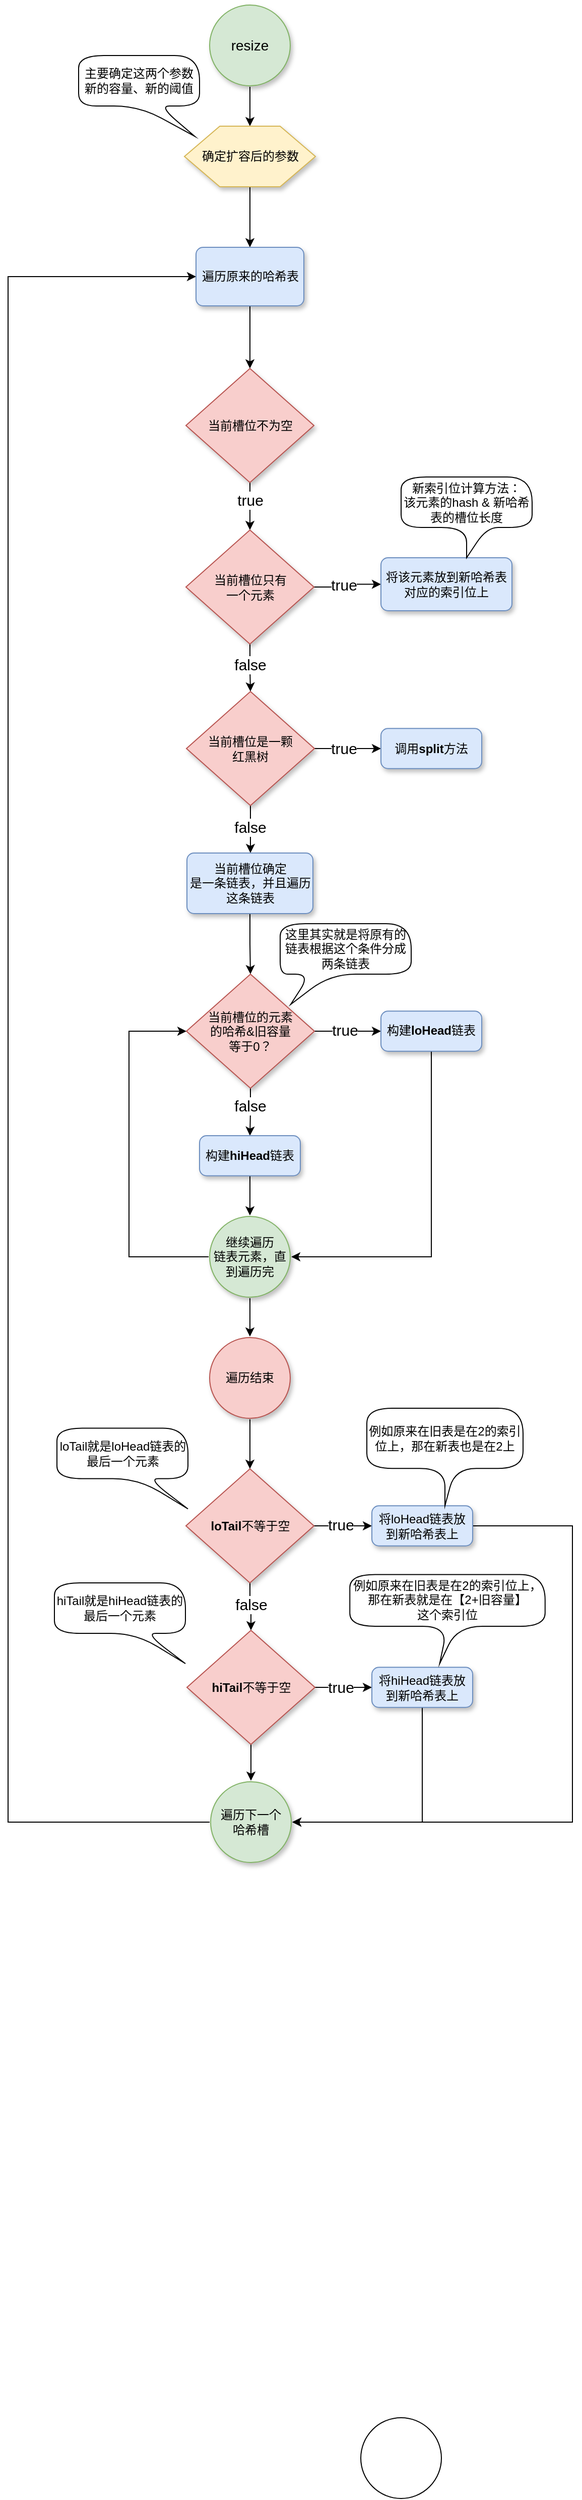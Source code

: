 <mxfile version="18.2.0" type="github">
  <diagram id="PuM2QEDBa-cXQWB-A6vJ" name="第 1 页">
    <mxGraphModel dx="1422" dy="762" grid="1" gridSize="10" guides="1" tooltips="1" connect="1" arrows="1" fold="1" page="0" pageScale="1" pageWidth="827" pageHeight="1169" math="0" shadow="0">
      <root>
        <mxCell id="0" />
        <mxCell id="1" parent="0" />
        <mxCell id="a2cnZ2QDwMQIBshHrTLa-3" value="" style="edgeStyle=orthogonalEdgeStyle;rounded=0;orthogonalLoop=1;jettySize=auto;html=1;" edge="1" parent="1" source="a2cnZ2QDwMQIBshHrTLa-1" target="a2cnZ2QDwMQIBshHrTLa-2">
          <mxGeometry relative="1" as="geometry" />
        </mxCell>
        <mxCell id="a2cnZ2QDwMQIBshHrTLa-1" value="resize" style="strokeWidth=1;html=1;shape=mxgraph.flowchart.start_2;whiteSpace=wrap;labelBorderColor=none;strokeColor=#82b366;perimeterSpacing=1;fillColor=#d5e8d4;shadow=1;fontSize=14;" vertex="1" parent="1">
          <mxGeometry x="400" y="40" width="80" height="80" as="geometry" />
        </mxCell>
        <mxCell id="a2cnZ2QDwMQIBshHrTLa-6" value="" style="edgeStyle=orthogonalEdgeStyle;rounded=0;orthogonalLoop=1;jettySize=auto;html=1;" edge="1" parent="1" source="a2cnZ2QDwMQIBshHrTLa-2" target="a2cnZ2QDwMQIBshHrTLa-5">
          <mxGeometry relative="1" as="geometry" />
        </mxCell>
        <mxCell id="a2cnZ2QDwMQIBshHrTLa-2" value="确定扩容后的参数" style="verticalLabelPosition=middle;verticalAlign=middle;html=1;shape=hexagon;perimeter=hexagonPerimeter2;arcSize=6;size=0.27;shadow=1;labelBorderColor=none;fontSize=12;strokeColor=#d6b656;strokeWidth=1;labelPosition=center;align=center;fillColor=#fff2cc;" vertex="1" parent="1">
          <mxGeometry x="375" y="160" width="130" height="60" as="geometry" />
        </mxCell>
        <mxCell id="a2cnZ2QDwMQIBshHrTLa-4" value="主要确定这两个参数新的容量、新的阈值" style="shape=callout;whiteSpace=wrap;html=1;perimeter=calloutPerimeter;rounded=1;arcSize=50;position2=0.96;" vertex="1" parent="1">
          <mxGeometry x="270" y="90" width="120" height="80" as="geometry" />
        </mxCell>
        <mxCell id="a2cnZ2QDwMQIBshHrTLa-8" value="" style="edgeStyle=orthogonalEdgeStyle;rounded=0;orthogonalLoop=1;jettySize=auto;html=1;" edge="1" parent="1" source="a2cnZ2QDwMQIBshHrTLa-5" target="a2cnZ2QDwMQIBshHrTLa-7">
          <mxGeometry relative="1" as="geometry" />
        </mxCell>
        <mxCell id="a2cnZ2QDwMQIBshHrTLa-5" value="遍历原来的哈希表" style="rounded=1;whiteSpace=wrap;html=1;absoluteArcSize=1;arcSize=14;strokeWidth=1;fillColor=#dae8fc;strokeColor=#6c8ebf;shadow=1;" vertex="1" parent="1">
          <mxGeometry x="386.5" y="280" width="107" height="58" as="geometry" />
        </mxCell>
        <mxCell id="a2cnZ2QDwMQIBshHrTLa-10" value="" style="edgeStyle=orthogonalEdgeStyle;rounded=0;orthogonalLoop=1;jettySize=auto;html=1;" edge="1" parent="1" source="a2cnZ2QDwMQIBshHrTLa-7" target="a2cnZ2QDwMQIBshHrTLa-9">
          <mxGeometry relative="1" as="geometry" />
        </mxCell>
        <mxCell id="a2cnZ2QDwMQIBshHrTLa-7" value="当前槽位不为空" style="strokeWidth=1;html=1;shape=mxgraph.flowchart.decision;whiteSpace=wrap;fillColor=#f8cecc;strokeColor=#b85450;shadow=1;" vertex="1" parent="1">
          <mxGeometry x="376.5" y="400" width="127" height="113" as="geometry" />
        </mxCell>
        <mxCell id="a2cnZ2QDwMQIBshHrTLa-13" value="" style="edgeStyle=orthogonalEdgeStyle;rounded=0;orthogonalLoop=1;jettySize=auto;html=1;fontSize=15;" edge="1" parent="1" source="a2cnZ2QDwMQIBshHrTLa-9" target="a2cnZ2QDwMQIBshHrTLa-12">
          <mxGeometry relative="1" as="geometry" />
        </mxCell>
        <mxCell id="a2cnZ2QDwMQIBshHrTLa-17" value="" style="edgeStyle=orthogonalEdgeStyle;rounded=0;orthogonalLoop=1;jettySize=auto;html=1;fontSize=15;" edge="1" parent="1" source="a2cnZ2QDwMQIBshHrTLa-9" target="a2cnZ2QDwMQIBshHrTLa-16">
          <mxGeometry relative="1" as="geometry" />
        </mxCell>
        <mxCell id="a2cnZ2QDwMQIBshHrTLa-9" value="当前槽位只有&lt;br&gt;一个元素" style="strokeWidth=1;html=1;shape=mxgraph.flowchart.decision;whiteSpace=wrap;fillColor=#f8cecc;strokeColor=#b85450;shadow=1;" vertex="1" parent="1">
          <mxGeometry x="376.5" y="560" width="127" height="113" as="geometry" />
        </mxCell>
        <mxCell id="a2cnZ2QDwMQIBshHrTLa-11" value="true" style="edgeLabel;html=1;align=center;verticalAlign=middle;resizable=0;points=[];fontSize=15;" vertex="1" connectable="0" parent="1">
          <mxGeometry x="440" y="530" as="geometry" />
        </mxCell>
        <mxCell id="a2cnZ2QDwMQIBshHrTLa-12" value="将该元素放到新哈希表对应的索引位上" style="rounded=1;whiteSpace=wrap;html=1;absoluteArcSize=1;arcSize=14;strokeWidth=1;fillColor=#dae8fc;strokeColor=#6c8ebf;shadow=1;" vertex="1" parent="1">
          <mxGeometry x="570" y="587.5" width="130" height="52.5" as="geometry" />
        </mxCell>
        <mxCell id="a2cnZ2QDwMQIBshHrTLa-14" value="true" style="edgeLabel;html=1;align=center;verticalAlign=middle;resizable=0;points=[];fontSize=15;" vertex="1" connectable="0" parent="1">
          <mxGeometry x="461" y="538" as="geometry">
            <mxPoint x="72" y="76" as="offset" />
          </mxGeometry>
        </mxCell>
        <mxCell id="a2cnZ2QDwMQIBshHrTLa-15" value="新索引位计算方法：&lt;br&gt;该元素的hash &amp;amp;&amp;nbsp;新哈希表的槽位长度" style="shape=callout;whiteSpace=wrap;html=1;perimeter=calloutPerimeter;rounded=1;arcSize=50;position2=0.5;" vertex="1" parent="1">
          <mxGeometry x="590" y="507.5" width="130" height="80" as="geometry" />
        </mxCell>
        <mxCell id="a2cnZ2QDwMQIBshHrTLa-20" value="" style="edgeStyle=orthogonalEdgeStyle;rounded=0;orthogonalLoop=1;jettySize=auto;html=1;fontSize=15;" edge="1" parent="1" source="a2cnZ2QDwMQIBshHrTLa-16">
          <mxGeometry relative="1" as="geometry">
            <mxPoint x="440.5" y="880" as="targetPoint" />
          </mxGeometry>
        </mxCell>
        <mxCell id="a2cnZ2QDwMQIBshHrTLa-24" value="" style="edgeStyle=orthogonalEdgeStyle;rounded=0;orthogonalLoop=1;jettySize=auto;html=1;fontSize=15;" edge="1" parent="1" source="a2cnZ2QDwMQIBshHrTLa-16" target="a2cnZ2QDwMQIBshHrTLa-23">
          <mxGeometry relative="1" as="geometry" />
        </mxCell>
        <mxCell id="a2cnZ2QDwMQIBshHrTLa-16" value="当前槽位是一颗&lt;br&gt;红黑树" style="strokeWidth=1;html=1;shape=mxgraph.flowchart.decision;whiteSpace=wrap;fillColor=#f8cecc;strokeColor=#b85450;shadow=1;" vertex="1" parent="1">
          <mxGeometry x="377" y="720" width="127" height="113" as="geometry" />
        </mxCell>
        <mxCell id="a2cnZ2QDwMQIBshHrTLa-18" value="false" style="edgeLabel;html=1;align=center;verticalAlign=middle;resizable=0;points=[];fontSize=15;" vertex="1" connectable="0" parent="1">
          <mxGeometry x="426" y="542.5" as="geometry">
            <mxPoint x="14" y="150" as="offset" />
          </mxGeometry>
        </mxCell>
        <mxCell id="a2cnZ2QDwMQIBshHrTLa-21" value="false" style="edgeLabel;html=1;align=center;verticalAlign=middle;resizable=0;points=[];fontSize=15;" vertex="1" connectable="0" parent="1">
          <mxGeometry x="426" y="704" as="geometry">
            <mxPoint x="14" y="150" as="offset" />
          </mxGeometry>
        </mxCell>
        <mxCell id="a2cnZ2QDwMQIBshHrTLa-27" value="" style="edgeStyle=orthogonalEdgeStyle;rounded=0;orthogonalLoop=1;jettySize=auto;html=1;fontSize=15;" edge="1" parent="1" source="a2cnZ2QDwMQIBshHrTLa-22" target="a2cnZ2QDwMQIBshHrTLa-26">
          <mxGeometry relative="1" as="geometry" />
        </mxCell>
        <mxCell id="a2cnZ2QDwMQIBshHrTLa-22" value="当前槽位确定&lt;br&gt;是一条链表，并且遍历这条链表" style="rounded=1;whiteSpace=wrap;html=1;absoluteArcSize=1;arcSize=14;strokeWidth=1;fillColor=#dae8fc;strokeColor=#6c8ebf;shadow=1;" vertex="1" parent="1">
          <mxGeometry x="377.5" y="880" width="125" height="60" as="geometry" />
        </mxCell>
        <mxCell id="a2cnZ2QDwMQIBshHrTLa-23" value="调用&lt;b&gt;split&lt;/b&gt;方法" style="rounded=1;whiteSpace=wrap;html=1;absoluteArcSize=1;arcSize=14;strokeWidth=1;fillColor=#dae8fc;strokeColor=#6c8ebf;shadow=1;" vertex="1" parent="1">
          <mxGeometry x="570" y="756.63" width="100" height="39.75" as="geometry" />
        </mxCell>
        <mxCell id="a2cnZ2QDwMQIBshHrTLa-25" value="true" style="edgeLabel;html=1;align=center;verticalAlign=middle;resizable=0;points=[];fontSize=15;" vertex="1" connectable="0" parent="1">
          <mxGeometry x="461" y="700" as="geometry">
            <mxPoint x="72" y="76" as="offset" />
          </mxGeometry>
        </mxCell>
        <mxCell id="a2cnZ2QDwMQIBshHrTLa-30" value="" style="edgeStyle=orthogonalEdgeStyle;rounded=0;orthogonalLoop=1;jettySize=auto;html=1;fontSize=15;" edge="1" parent="1" source="a2cnZ2QDwMQIBshHrTLa-26" target="a2cnZ2QDwMQIBshHrTLa-29">
          <mxGeometry relative="1" as="geometry" />
        </mxCell>
        <mxCell id="a2cnZ2QDwMQIBshHrTLa-33" value="" style="edgeStyle=orthogonalEdgeStyle;rounded=0;orthogonalLoop=1;jettySize=auto;html=1;fontSize=15;" edge="1" parent="1" source="a2cnZ2QDwMQIBshHrTLa-26" target="a2cnZ2QDwMQIBshHrTLa-32">
          <mxGeometry relative="1" as="geometry" />
        </mxCell>
        <mxCell id="a2cnZ2QDwMQIBshHrTLa-26" value="当前槽位的元素&lt;br&gt;的哈希&amp;amp;旧容量&lt;br&gt;等于0？" style="strokeWidth=1;html=1;shape=mxgraph.flowchart.decision;whiteSpace=wrap;fillColor=#f8cecc;strokeColor=#b85450;shadow=1;" vertex="1" parent="1">
          <mxGeometry x="377" y="1000" width="127" height="113" as="geometry" />
        </mxCell>
        <mxCell id="a2cnZ2QDwMQIBshHrTLa-28" value="这里其实就是将原有的链表根据这个条件分成两条链表" style="shape=callout;whiteSpace=wrap;html=1;perimeter=calloutPerimeter;rounded=1;arcSize=50;position2=0.08;size=30;position=0.23;" vertex="1" parent="1">
          <mxGeometry x="470" y="950" width="130" height="80" as="geometry" />
        </mxCell>
        <mxCell id="a2cnZ2QDwMQIBshHrTLa-71" style="edgeStyle=orthogonalEdgeStyle;rounded=0;orthogonalLoop=1;jettySize=auto;html=1;exitX=0.5;exitY=1;exitDx=0;exitDy=0;entryX=1;entryY=0.5;entryDx=0;entryDy=0;entryPerimeter=0;fontSize=12;" edge="1" parent="1" source="a2cnZ2QDwMQIBshHrTLa-29" target="a2cnZ2QDwMQIBshHrTLa-68">
          <mxGeometry relative="1" as="geometry" />
        </mxCell>
        <mxCell id="a2cnZ2QDwMQIBshHrTLa-29" value="构建&lt;b&gt;loHead&lt;/b&gt;链表" style="rounded=1;whiteSpace=wrap;html=1;absoluteArcSize=1;arcSize=14;strokeWidth=1;fillColor=#dae8fc;strokeColor=#6c8ebf;shadow=1;" vertex="1" parent="1">
          <mxGeometry x="570" y="1036.62" width="100" height="39.75" as="geometry" />
        </mxCell>
        <mxCell id="a2cnZ2QDwMQIBshHrTLa-31" value="true" style="edgeLabel;html=1;align=center;verticalAlign=middle;resizable=0;points=[];fontSize=15;" vertex="1" connectable="0" parent="1">
          <mxGeometry x="462" y="979" as="geometry">
            <mxPoint x="72" y="76" as="offset" />
          </mxGeometry>
        </mxCell>
        <mxCell id="a2cnZ2QDwMQIBshHrTLa-70" value="" style="edgeStyle=orthogonalEdgeStyle;rounded=0;orthogonalLoop=1;jettySize=auto;html=1;fontSize=12;" edge="1" parent="1" source="a2cnZ2QDwMQIBshHrTLa-32" target="a2cnZ2QDwMQIBshHrTLa-68">
          <mxGeometry relative="1" as="geometry" />
        </mxCell>
        <mxCell id="a2cnZ2QDwMQIBshHrTLa-32" value="构建&lt;b&gt;hiHead&lt;/b&gt;链表" style="rounded=1;whiteSpace=wrap;html=1;absoluteArcSize=1;arcSize=14;strokeWidth=1;fillColor=#dae8fc;strokeColor=#6c8ebf;shadow=1;" vertex="1" parent="1">
          <mxGeometry x="390" y="1160" width="100" height="39.75" as="geometry" />
        </mxCell>
        <mxCell id="a2cnZ2QDwMQIBshHrTLa-34" value="false" style="edgeLabel;html=1;align=center;verticalAlign=middle;resizable=0;points=[];fontSize=15;" vertex="1" connectable="0" parent="1">
          <mxGeometry x="426" y="980" as="geometry">
            <mxPoint x="14" y="150" as="offset" />
          </mxGeometry>
        </mxCell>
        <mxCell id="a2cnZ2QDwMQIBshHrTLa-88" style="edgeStyle=orthogonalEdgeStyle;rounded=0;orthogonalLoop=1;jettySize=auto;html=1;exitX=0;exitY=0.5;exitDx=0;exitDy=0;exitPerimeter=0;entryX=0;entryY=0.5;entryDx=0;entryDy=0;entryPerimeter=0;fontSize=12;" edge="1" parent="1" source="a2cnZ2QDwMQIBshHrTLa-68" target="a2cnZ2QDwMQIBshHrTLa-26">
          <mxGeometry relative="1" as="geometry">
            <Array as="points">
              <mxPoint x="320" y="1280" />
              <mxPoint x="320" y="1057" />
            </Array>
          </mxGeometry>
        </mxCell>
        <mxCell id="a2cnZ2QDwMQIBshHrTLa-93" value="" style="edgeStyle=orthogonalEdgeStyle;rounded=0;orthogonalLoop=1;jettySize=auto;html=1;fontSize=12;" edge="1" parent="1" source="a2cnZ2QDwMQIBshHrTLa-68" target="a2cnZ2QDwMQIBshHrTLa-89">
          <mxGeometry relative="1" as="geometry" />
        </mxCell>
        <mxCell id="a2cnZ2QDwMQIBshHrTLa-68" value="继续遍历&lt;br&gt;链表元素，直到遍历完" style="strokeWidth=1;html=1;shape=mxgraph.flowchart.start_2;whiteSpace=wrap;labelBorderColor=none;strokeColor=#82b366;perimeterSpacing=1;fillColor=#d5e8d4;shadow=1;fontSize=12;" vertex="1" parent="1">
          <mxGeometry x="400" y="1240" width="80" height="80" as="geometry" />
        </mxCell>
        <mxCell id="a2cnZ2QDwMQIBshHrTLa-69" value="" style="ellipse;whiteSpace=wrap;html=1;aspect=fixed;rounded=1;fontSize=15;" vertex="1" parent="1">
          <mxGeometry x="550" y="2430" width="80" height="80" as="geometry" />
        </mxCell>
        <mxCell id="a2cnZ2QDwMQIBshHrTLa-73" value="" style="edgeStyle=orthogonalEdgeStyle;rounded=0;orthogonalLoop=1;jettySize=auto;html=1;fontSize=15;" edge="1" parent="1" source="a2cnZ2QDwMQIBshHrTLa-75" target="a2cnZ2QDwMQIBshHrTLa-77">
          <mxGeometry relative="1" as="geometry" />
        </mxCell>
        <mxCell id="a2cnZ2QDwMQIBshHrTLa-74" value="" style="edgeStyle=orthogonalEdgeStyle;rounded=0;orthogonalLoop=1;jettySize=auto;html=1;fontSize=15;" edge="1" parent="1" source="a2cnZ2QDwMQIBshHrTLa-75" target="a2cnZ2QDwMQIBshHrTLa-81">
          <mxGeometry relative="1" as="geometry" />
        </mxCell>
        <mxCell id="a2cnZ2QDwMQIBshHrTLa-75" value="&lt;b&gt;loTail&lt;/b&gt;不等于空" style="strokeWidth=1;html=1;shape=mxgraph.flowchart.decision;whiteSpace=wrap;fillColor=#f8cecc;strokeColor=#b85450;shadow=1;" vertex="1" parent="1">
          <mxGeometry x="376.5" y="1490" width="127" height="113" as="geometry" />
        </mxCell>
        <mxCell id="a2cnZ2QDwMQIBshHrTLa-76" value="loTail就是loHead链表的最后一个元素" style="shape=callout;whiteSpace=wrap;html=1;perimeter=calloutPerimeter;rounded=1;arcSize=50;position2=1;size=30;position=0.62;base=10;" vertex="1" parent="1">
          <mxGeometry x="248.5" y="1449.75" width="130" height="80" as="geometry" />
        </mxCell>
        <mxCell id="a2cnZ2QDwMQIBshHrTLa-98" style="edgeStyle=orthogonalEdgeStyle;rounded=0;orthogonalLoop=1;jettySize=auto;html=1;exitX=1;exitY=0.5;exitDx=0;exitDy=0;entryX=1;entryY=0.5;entryDx=0;entryDy=0;entryPerimeter=0;fontSize=12;" edge="1" parent="1" source="a2cnZ2QDwMQIBshHrTLa-77" target="a2cnZ2QDwMQIBshHrTLa-94">
          <mxGeometry relative="1" as="geometry">
            <Array as="points">
              <mxPoint x="760" y="1547" />
              <mxPoint x="760" y="1840" />
            </Array>
          </mxGeometry>
        </mxCell>
        <mxCell id="a2cnZ2QDwMQIBshHrTLa-77" value="将loHead链表放到新哈希表上" style="rounded=1;whiteSpace=wrap;html=1;absoluteArcSize=1;arcSize=14;strokeWidth=1;fillColor=#dae8fc;strokeColor=#6c8ebf;shadow=1;" vertex="1" parent="1">
          <mxGeometry x="561" y="1526.63" width="100" height="39.75" as="geometry" />
        </mxCell>
        <mxCell id="a2cnZ2QDwMQIBshHrTLa-78" value="true" style="edgeLabel;html=1;align=center;verticalAlign=middle;resizable=0;points=[];fontSize=15;" vertex="1" connectable="0" parent="1">
          <mxGeometry x="458" y="1469" as="geometry">
            <mxPoint x="72" y="76" as="offset" />
          </mxGeometry>
        </mxCell>
        <mxCell id="a2cnZ2QDwMQIBshHrTLa-79" value="例如原来在旧表是在2的索引位上，那在新表也是在2上" style="shape=callout;whiteSpace=wrap;html=1;perimeter=calloutPerimeter;rounded=1;arcSize=50;position2=0.5;size=37;position=0.5;base=10;" vertex="1" parent="1">
          <mxGeometry x="556" y="1430" width="155" height="96.63" as="geometry" />
        </mxCell>
        <mxCell id="a2cnZ2QDwMQIBshHrTLa-80" value="" style="edgeStyle=orthogonalEdgeStyle;rounded=0;orthogonalLoop=1;jettySize=auto;html=1;fontSize=15;" edge="1" parent="1" source="a2cnZ2QDwMQIBshHrTLa-81" target="a2cnZ2QDwMQIBshHrTLa-84">
          <mxGeometry relative="1" as="geometry" />
        </mxCell>
        <mxCell id="a2cnZ2QDwMQIBshHrTLa-95" value="" style="edgeStyle=orthogonalEdgeStyle;rounded=0;orthogonalLoop=1;jettySize=auto;html=1;fontSize=12;" edge="1" parent="1" source="a2cnZ2QDwMQIBshHrTLa-81" target="a2cnZ2QDwMQIBshHrTLa-94">
          <mxGeometry relative="1" as="geometry" />
        </mxCell>
        <mxCell id="a2cnZ2QDwMQIBshHrTLa-81" value="&lt;b&gt;hiTail&lt;/b&gt;不等于空" style="strokeWidth=1;html=1;shape=mxgraph.flowchart.decision;whiteSpace=wrap;fillColor=#f8cecc;strokeColor=#b85450;shadow=1;" vertex="1" parent="1">
          <mxGeometry x="377.5" y="1650" width="127" height="113" as="geometry" />
        </mxCell>
        <mxCell id="a2cnZ2QDwMQIBshHrTLa-82" value="false" style="edgeLabel;html=1;align=center;verticalAlign=middle;resizable=0;points=[];fontSize=15;" vertex="1" connectable="0" parent="1">
          <mxGeometry x="427" y="1473.32" as="geometry">
            <mxPoint x="14" y="150" as="offset" />
          </mxGeometry>
        </mxCell>
        <mxCell id="a2cnZ2QDwMQIBshHrTLa-83" value="hiTail就是hiHead链表的最后一个元素" style="shape=callout;whiteSpace=wrap;html=1;perimeter=calloutPerimeter;rounded=1;arcSize=50;position2=1;size=30;position=0.62;base=10;" vertex="1" parent="1">
          <mxGeometry x="246" y="1603" width="130" height="80" as="geometry" />
        </mxCell>
        <mxCell id="a2cnZ2QDwMQIBshHrTLa-96" style="edgeStyle=orthogonalEdgeStyle;rounded=0;orthogonalLoop=1;jettySize=auto;html=1;exitX=0.5;exitY=1;exitDx=0;exitDy=0;entryX=1;entryY=0.5;entryDx=0;entryDy=0;entryPerimeter=0;fontSize=12;" edge="1" parent="1" source="a2cnZ2QDwMQIBshHrTLa-84" target="a2cnZ2QDwMQIBshHrTLa-94">
          <mxGeometry relative="1" as="geometry" />
        </mxCell>
        <mxCell id="a2cnZ2QDwMQIBshHrTLa-84" value="将hiHead链表放到新哈希表上" style="rounded=1;whiteSpace=wrap;html=1;absoluteArcSize=1;arcSize=14;strokeWidth=1;fillColor=#dae8fc;strokeColor=#6c8ebf;shadow=1;" vertex="1" parent="1">
          <mxGeometry x="561" y="1686.63" width="100" height="39.75" as="geometry" />
        </mxCell>
        <mxCell id="a2cnZ2QDwMQIBshHrTLa-85" value="true" style="edgeLabel;html=1;align=center;verticalAlign=middle;resizable=0;points=[];fontSize=15;" vertex="1" connectable="0" parent="1">
          <mxGeometry x="458" y="1630" as="geometry">
            <mxPoint x="72" y="76" as="offset" />
          </mxGeometry>
        </mxCell>
        <mxCell id="a2cnZ2QDwMQIBshHrTLa-86" value="例如原来在旧表是在2的索引位上，那在新表就是在【2+旧容量】&lt;br&gt;这个索引位" style="shape=callout;whiteSpace=wrap;html=1;perimeter=calloutPerimeter;rounded=1;arcSize=50;position2=0.46;size=37;position=0.5;base=10;" vertex="1" parent="1">
          <mxGeometry x="539.13" y="1594.69" width="193.75" height="88.31" as="geometry" />
        </mxCell>
        <mxCell id="a2cnZ2QDwMQIBshHrTLa-92" value="" style="edgeStyle=orthogonalEdgeStyle;rounded=0;orthogonalLoop=1;jettySize=auto;html=1;fontSize=12;" edge="1" parent="1" source="a2cnZ2QDwMQIBshHrTLa-89" target="a2cnZ2QDwMQIBshHrTLa-75">
          <mxGeometry relative="1" as="geometry" />
        </mxCell>
        <mxCell id="a2cnZ2QDwMQIBshHrTLa-89" value="遍历结束" style="strokeWidth=1;html=1;shape=mxgraph.flowchart.start_2;whiteSpace=wrap;labelBorderColor=none;strokeColor=#b85450;perimeterSpacing=1;fillColor=#f8cecc;shadow=1;fontSize=12;" vertex="1" parent="1">
          <mxGeometry x="400" y="1360" width="80" height="80" as="geometry" />
        </mxCell>
        <mxCell id="a2cnZ2QDwMQIBshHrTLa-99" style="edgeStyle=orthogonalEdgeStyle;rounded=0;orthogonalLoop=1;jettySize=auto;html=1;exitX=0;exitY=0.5;exitDx=0;exitDy=0;exitPerimeter=0;entryX=0;entryY=0.5;entryDx=0;entryDy=0;fontSize=12;" edge="1" parent="1" source="a2cnZ2QDwMQIBshHrTLa-94" target="a2cnZ2QDwMQIBshHrTLa-5">
          <mxGeometry relative="1" as="geometry">
            <Array as="points">
              <mxPoint x="200" y="1840" />
              <mxPoint x="200" y="309" />
            </Array>
          </mxGeometry>
        </mxCell>
        <mxCell id="a2cnZ2QDwMQIBshHrTLa-94" value="遍历下一个&lt;br&gt;哈希槽" style="strokeWidth=1;html=1;shape=mxgraph.flowchart.start_2;whiteSpace=wrap;labelBorderColor=none;strokeColor=#82b366;perimeterSpacing=1;fillColor=#d5e8d4;shadow=1;fontSize=12;" vertex="1" parent="1">
          <mxGeometry x="401" y="1800" width="80" height="80" as="geometry" />
        </mxCell>
      </root>
    </mxGraphModel>
  </diagram>
</mxfile>
